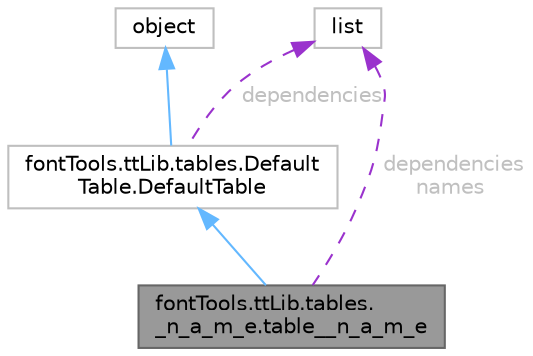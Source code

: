 digraph "fontTools.ttLib.tables._n_a_m_e.table__n_a_m_e"
{
 // LATEX_PDF_SIZE
  bgcolor="transparent";
  edge [fontname=Helvetica,fontsize=10,labelfontname=Helvetica,labelfontsize=10];
  node [fontname=Helvetica,fontsize=10,shape=box,height=0.2,width=0.4];
  Node1 [id="Node000001",label="fontTools.ttLib.tables.\l_n_a_m_e.table__n_a_m_e",height=0.2,width=0.4,color="gray40", fillcolor="grey60", style="filled", fontcolor="black",tooltip=" "];
  Node2 -> Node1 [id="edge5_Node000001_Node000002",dir="back",color="steelblue1",style="solid",tooltip=" "];
  Node2 [id="Node000002",label="fontTools.ttLib.tables.Default\lTable.DefaultTable",height=0.2,width=0.4,color="grey75", fillcolor="white", style="filled",URL="$d5/d2b/classfontTools_1_1ttLib_1_1tables_1_1DefaultTable_1_1DefaultTable.html",tooltip=" "];
  Node3 -> Node2 [id="edge6_Node000002_Node000003",dir="back",color="steelblue1",style="solid",tooltip=" "];
  Node3 [id="Node000003",label="object",height=0.2,width=0.4,color="grey75", fillcolor="white", style="filled",tooltip=" "];
  Node4 -> Node2 [id="edge7_Node000002_Node000004",dir="back",color="darkorchid3",style="dashed",tooltip=" ",label=" dependencies",fontcolor="grey" ];
  Node4 [id="Node000004",label="list",height=0.2,width=0.4,color="grey75", fillcolor="white", style="filled",tooltip=" "];
  Node4 -> Node1 [id="edge8_Node000001_Node000004",dir="back",color="darkorchid3",style="dashed",tooltip=" ",label=" dependencies\nnames",fontcolor="grey" ];
}
